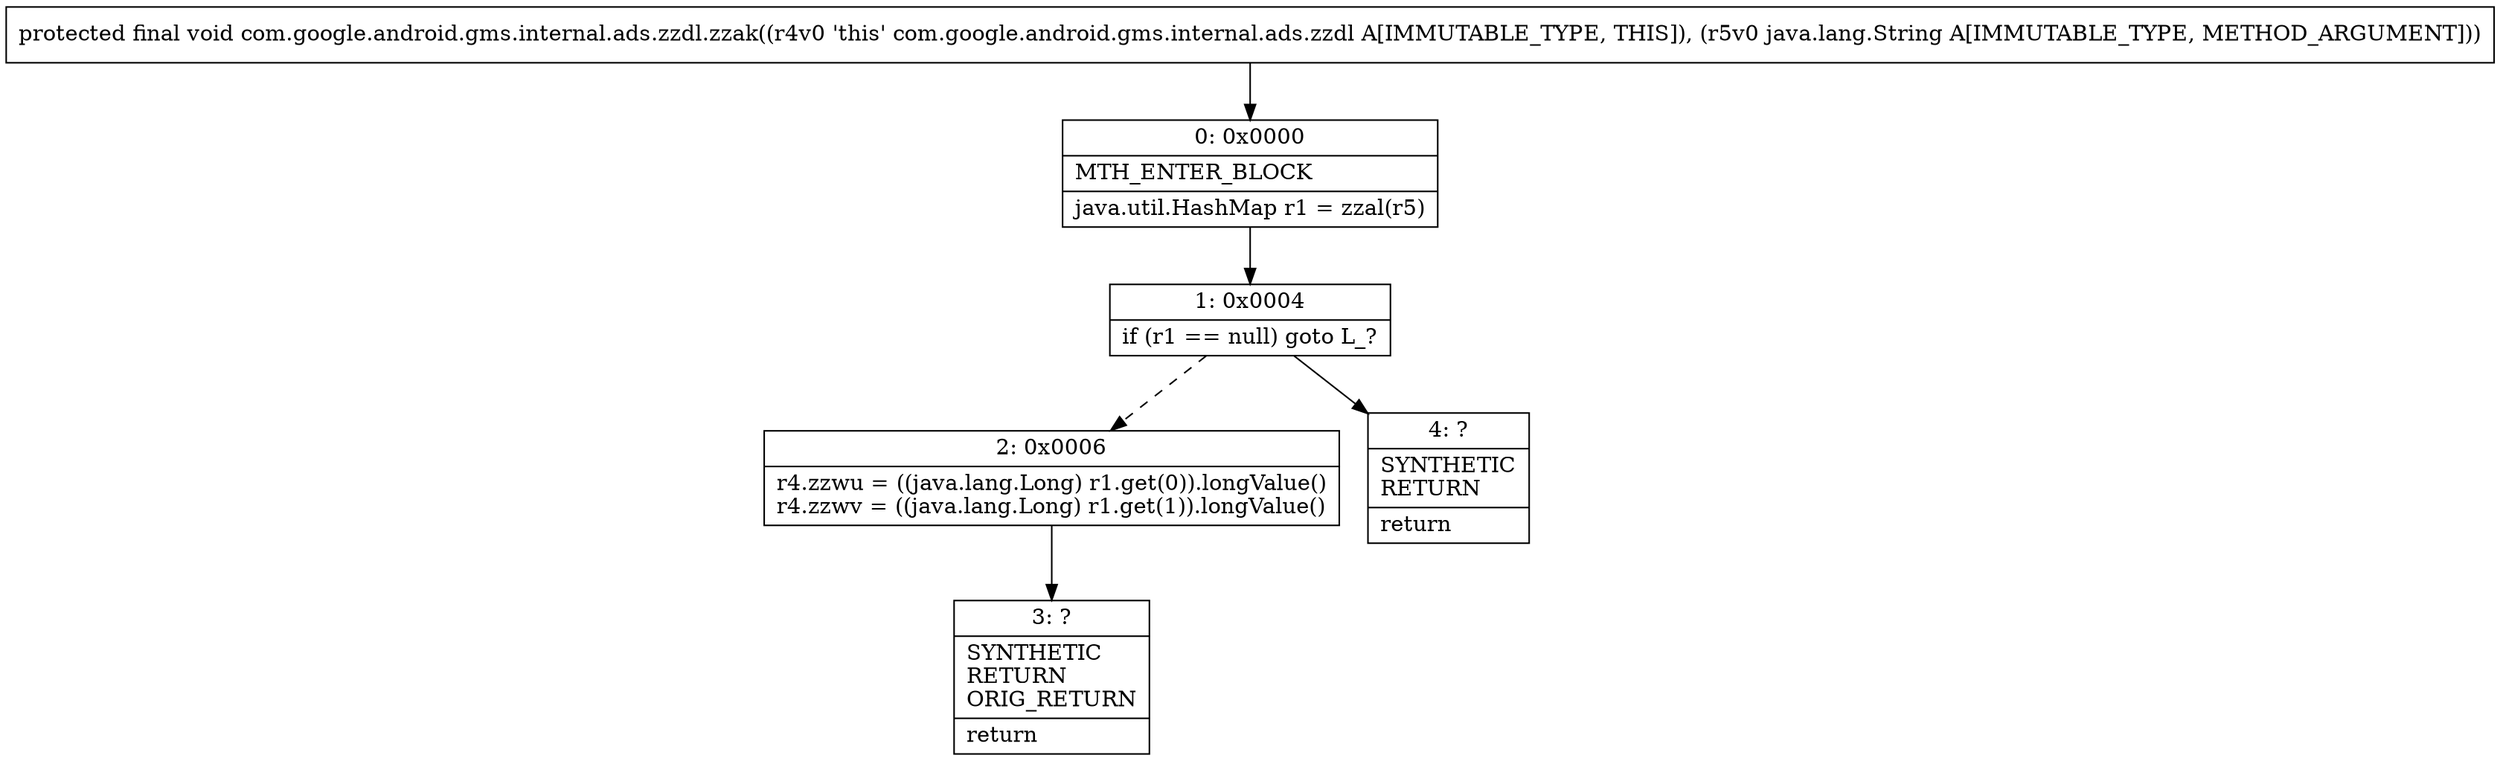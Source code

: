 digraph "CFG forcom.google.android.gms.internal.ads.zzdl.zzak(Ljava\/lang\/String;)V" {
Node_0 [shape=record,label="{0\:\ 0x0000|MTH_ENTER_BLOCK\l|java.util.HashMap r1 = zzal(r5)\l}"];
Node_1 [shape=record,label="{1\:\ 0x0004|if (r1 == null) goto L_?\l}"];
Node_2 [shape=record,label="{2\:\ 0x0006|r4.zzwu = ((java.lang.Long) r1.get(0)).longValue()\lr4.zzwv = ((java.lang.Long) r1.get(1)).longValue()\l}"];
Node_3 [shape=record,label="{3\:\ ?|SYNTHETIC\lRETURN\lORIG_RETURN\l|return\l}"];
Node_4 [shape=record,label="{4\:\ ?|SYNTHETIC\lRETURN\l|return\l}"];
MethodNode[shape=record,label="{protected final void com.google.android.gms.internal.ads.zzdl.zzak((r4v0 'this' com.google.android.gms.internal.ads.zzdl A[IMMUTABLE_TYPE, THIS]), (r5v0 java.lang.String A[IMMUTABLE_TYPE, METHOD_ARGUMENT])) }"];
MethodNode -> Node_0;
Node_0 -> Node_1;
Node_1 -> Node_2[style=dashed];
Node_1 -> Node_4;
Node_2 -> Node_3;
}


